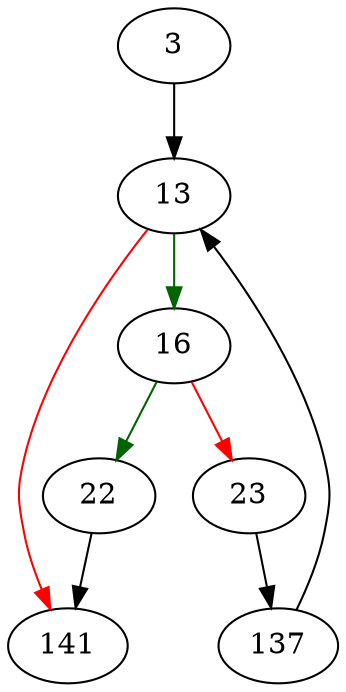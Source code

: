 strict digraph "sqlite3SelectDup" {
	// Node definitions.
	3 [entry=true];
	13;
	16;
	141;
	22;
	23;
	137;

	// Edge definitions.
	3 -> 13;
	13 -> 16 [
		color=darkgreen
		cond=true
	];
	13 -> 141 [
		color=red
		cond=false
	];
	16 -> 22 [
		color=darkgreen
		cond=true
	];
	16 -> 23 [
		color=red
		cond=false
	];
	22 -> 141;
	23 -> 137;
	137 -> 13;
}